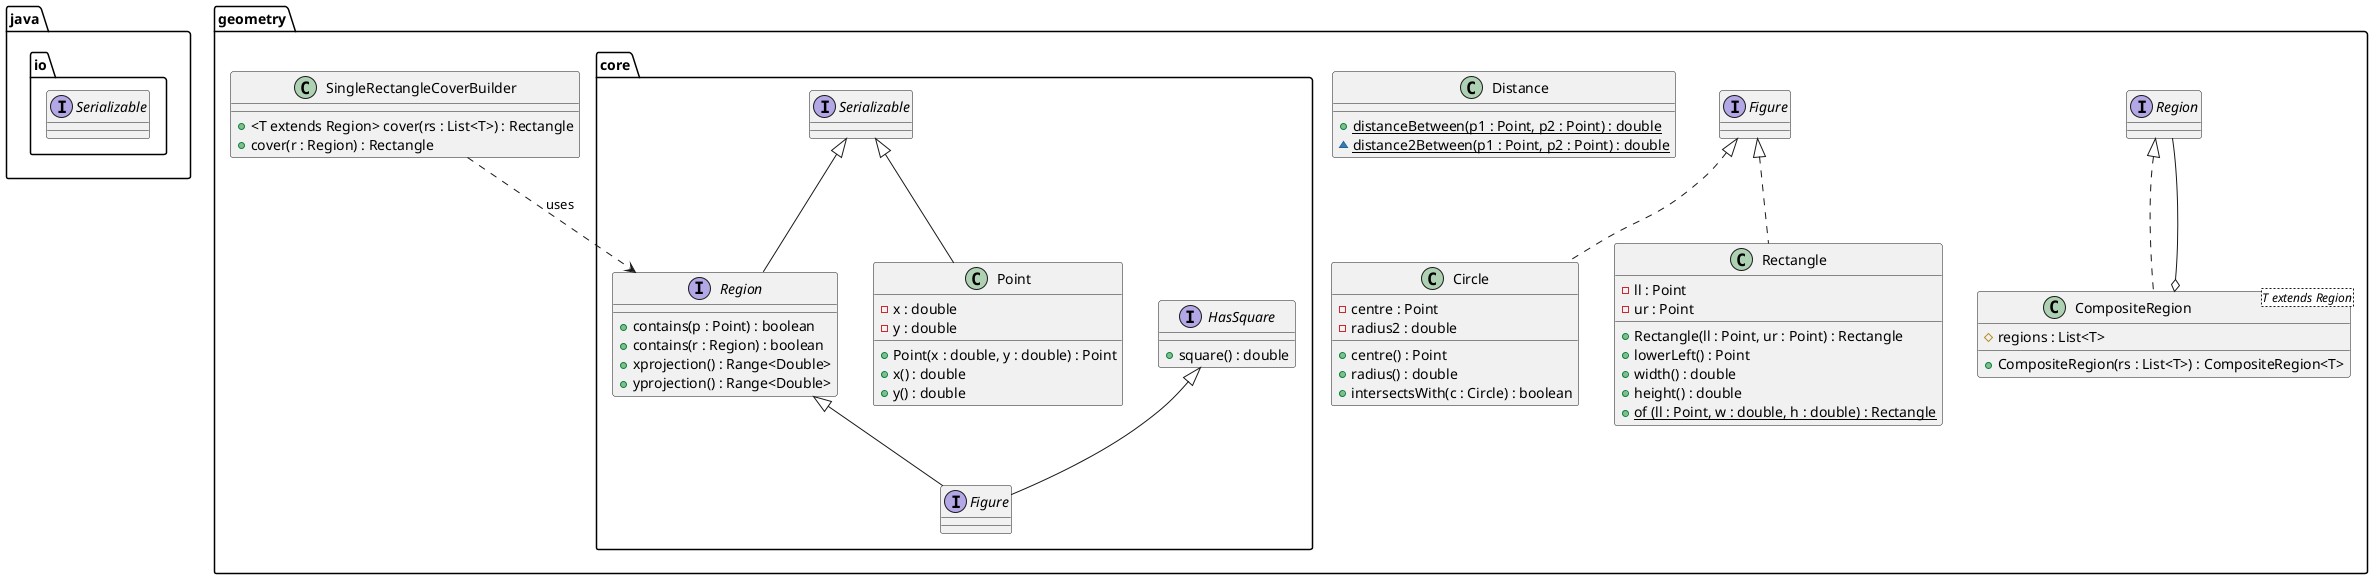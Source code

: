 @startuml

package "java.io" {
  interface Serializable {
  }
}

package "geometry" {
  package "core" {
    interface HasSquare {
      + square() : double
    }
    interface Region extends Serializable {
      + contains(p : Point) : boolean
      + contains(r : Region) : boolean
      + xprojection() : Range<Double>
      + yprojection() : Range<Double>
    }
    interface Figure extends HasSquare, Region {
    }
    class Point extends Serializable {
      - x : double
      - y : double
      + Point(x : double, y : double) : Point
      + x() : double
      + y() : double
    }
  }

  class Circle implements Figure {
    - centre : Point
    - radius2 : double
    + centre() : Point
    + radius() : double
    + intersectsWith(c : Circle) : boolean
  }

  class Distance {
    + {static} distanceBetween(p1 : Point, p2 : Point) : double
    ~ {static} distance2Between(p1 : Point, p2 : Point) : double
  }

  class Rectangle implements Figure {
    - ll : Point
    - ur : Point
    + Rectangle(ll : Point, ur : Point) : Rectangle
    + lowerLeft() : Point
    + width() : double
    + height() : double
    + {static} of (ll : Point, w : double, h : double) : Rectangle
  }

  class SingleRectangleCoverBuilder {
    + <T extends Region> cover(rs : List<T>) : Rectangle
    + cover(r : Region) : Rectangle
  }
  SingleRectangleCoverBuilder ..> Region : uses


  class CompositeRegion<T extends Region> implements Region {
      # regions : List<T>
      + CompositeRegion(rs : List<T>) : CompositeRegion<T>
    }
    CompositeRegion o-up- Region
}

@enduml